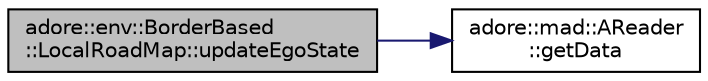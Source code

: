 digraph "adore::env::BorderBased::LocalRoadMap::updateEgoState"
{
 // LATEX_PDF_SIZE
  edge [fontname="Helvetica",fontsize="10",labelfontname="Helvetica",labelfontsize="10"];
  node [fontname="Helvetica",fontsize="10",shape=record];
  rankdir="LR";
  Node1 [label="adore::env::BorderBased\l::LocalRoadMap::updateEgoState",height=0.2,width=0.4,color="black", fillcolor="grey75", style="filled", fontcolor="black",tooltip="update only the ego state"];
  Node1 -> Node2 [color="midnightblue",fontsize="10",style="solid",fontname="Helvetica"];
  Node2 [label="adore::mad::AReader\l::getData",height=0.2,width=0.4,color="black", fillcolor="white", style="filled",URL="$classadore_1_1mad_1_1AReader.html#a46ab7520d828d1a574365eaf8b483e29",tooltip=" "];
}
